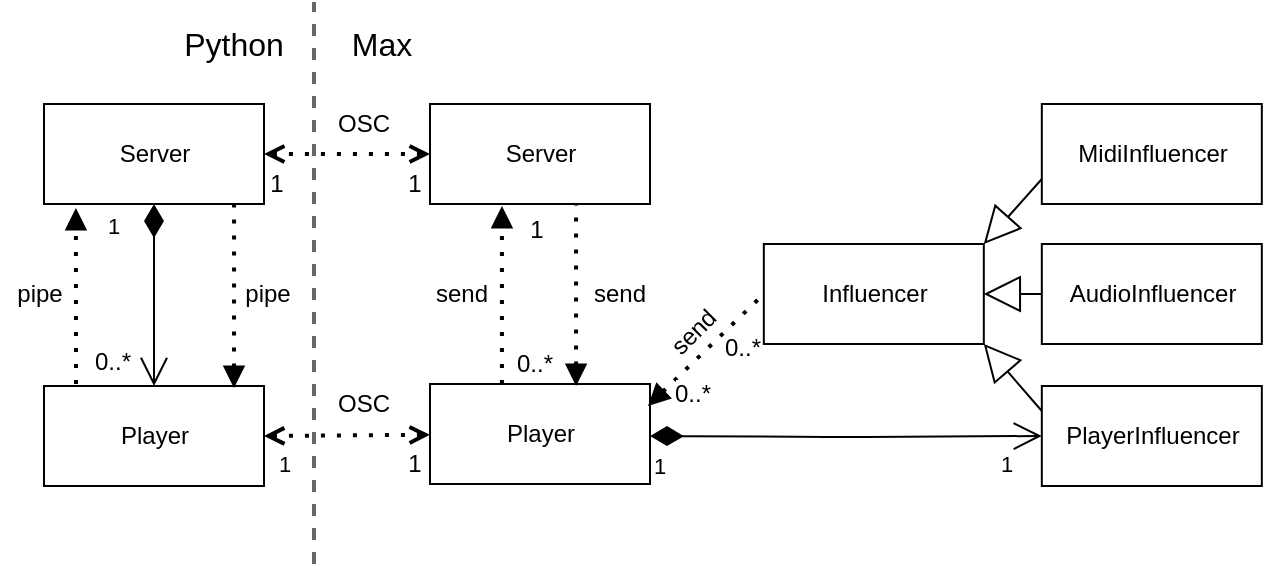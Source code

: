 <mxfile version="13.0.1" type="device"><diagram id="iWzbxh9FJQYfzNI8P8uD" name="Page-1"><mxGraphModel dx="946" dy="632" grid="1" gridSize="10" guides="1" tooltips="1" connect="1" arrows="1" fold="1" page="1" pageScale="1" pageWidth="827" pageHeight="1169" math="0" shadow="0"><root><mxCell id="0"/><mxCell id="1" parent="0"/><mxCell id="nUo-u04hu9_aaR9tCEJG-4" value="Server" style="html=1;" parent="1" vertex="1"><mxGeometry x="87" y="300" width="110" height="50" as="geometry"/></mxCell><mxCell id="nUo-u04hu9_aaR9tCEJG-5" value="Server" style="html=1;" parent="1" vertex="1"><mxGeometry x="280" y="300" width="110" height="50" as="geometry"/></mxCell><mxCell id="nUo-u04hu9_aaR9tCEJG-6" value="Player" style="html=1;" parent="1" vertex="1"><mxGeometry x="87" y="441" width="110" height="50" as="geometry"/></mxCell><mxCell id="nUo-u04hu9_aaR9tCEJG-7" value="Player" style="html=1;" parent="1" vertex="1"><mxGeometry x="280" y="440" width="110" height="50" as="geometry"/></mxCell><mxCell id="nUo-u04hu9_aaR9tCEJG-8" value="Influencer" style="html=1;" parent="1" vertex="1"><mxGeometry x="446.91" y="370" width="110" height="50" as="geometry"/></mxCell><mxCell id="nUo-u04hu9_aaR9tCEJG-9" value="MidiInfluencer" style="html=1;" parent="1" vertex="1"><mxGeometry x="585.91" y="300" width="110" height="50" as="geometry"/></mxCell><mxCell id="nUo-u04hu9_aaR9tCEJG-10" value="AudioInfluencer" style="html=1;" parent="1" vertex="1"><mxGeometry x="585.91" y="370" width="110" height="50" as="geometry"/></mxCell><mxCell id="nUo-u04hu9_aaR9tCEJG-11" value="PlayerInfluencer" style="html=1;" parent="1" vertex="1"><mxGeometry x="585.91" y="441" width="110" height="50" as="geometry"/></mxCell><mxCell id="nUo-u04hu9_aaR9tCEJG-13" value="" style="endArrow=block;endSize=16;endFill=0;html=1;entryX=1;entryY=0;entryDx=0;entryDy=0;exitX=0;exitY=0.75;exitDx=0;exitDy=0;" parent="1" source="nUo-u04hu9_aaR9tCEJG-9" target="nUo-u04hu9_aaR9tCEJG-8" edge="1"><mxGeometry width="160" relative="1" as="geometry"><mxPoint x="451.91" y="324.5" as="sourcePoint"/><mxPoint x="611.91" y="324.5" as="targetPoint"/></mxGeometry></mxCell><mxCell id="nUo-u04hu9_aaR9tCEJG-14" value="" style="endArrow=block;endSize=16;endFill=0;html=1;exitX=0;exitY=0.5;exitDx=0;exitDy=0;entryX=1;entryY=0.5;entryDx=0;entryDy=0;" parent="1" source="nUo-u04hu9_aaR9tCEJG-10" target="nUo-u04hu9_aaR9tCEJG-8" edge="1"><mxGeometry width="160" relative="1" as="geometry"><mxPoint x="626.91" y="335" as="sourcePoint"/><mxPoint x="556.91" y="390" as="targetPoint"/></mxGeometry></mxCell><mxCell id="nUo-u04hu9_aaR9tCEJG-15" value="" style="endArrow=block;endSize=16;endFill=0;html=1;entryX=1;entryY=1;entryDx=0;entryDy=0;exitX=0;exitY=0.25;exitDx=0;exitDy=0;" parent="1" source="nUo-u04hu9_aaR9tCEJG-11" target="nUo-u04hu9_aaR9tCEJG-8" edge="1"><mxGeometry width="160" relative="1" as="geometry"><mxPoint x="606.91" y="335" as="sourcePoint"/><mxPoint x="566.91" y="380" as="targetPoint"/></mxGeometry></mxCell><mxCell id="nUo-u04hu9_aaR9tCEJG-16" value="1" style="endArrow=open;html=1;endSize=12;startArrow=diamondThin;startSize=14;startFill=1;edgeStyle=orthogonalEdgeStyle;align=left;verticalAlign=bottom;entryX=0;entryY=0.5;entryDx=0;entryDy=0;" parent="1" target="nUo-u04hu9_aaR9tCEJG-11" edge="1"><mxGeometry x="-1" y="-24" relative="1" as="geometry"><mxPoint x="390" y="466" as="sourcePoint"/><mxPoint x="550" y="466" as="targetPoint"/><mxPoint as="offset"/></mxGeometry></mxCell><mxCell id="nUo-u04hu9_aaR9tCEJG-17" value="1" style="edgeLabel;html=1;align=center;verticalAlign=middle;resizable=0;points=[];" parent="nUo-u04hu9_aaR9tCEJG-16" vertex="1" connectable="0"><mxGeometry x="0.912" y="7" relative="1" as="geometry"><mxPoint x="-10" y="21" as="offset"/></mxGeometry></mxCell><mxCell id="ySxkqWjGEcHtTGQS06Tp-1" value="" style="endArrow=open;dashed=1;html=1;dashPattern=1 3;strokeWidth=2;startArrow=open;startFill=0;endFill=0;exitX=1;exitY=0.5;exitDx=0;exitDy=0;entryX=0;entryY=0.5;entryDx=0;entryDy=0;fillColor=#dae8fc;" parent="1" source="nUo-u04hu9_aaR9tCEJG-4" target="nUo-u04hu9_aaR9tCEJG-5" edge="1"><mxGeometry width="50" height="50" relative="1" as="geometry"><mxPoint x="200" y="350" as="sourcePoint"/><mxPoint x="250" y="300" as="targetPoint"/></mxGeometry></mxCell><mxCell id="ySxkqWjGEcHtTGQS06Tp-21" value="1" style="edgeLabel;html=1;align=center;verticalAlign=middle;resizable=0;points=[];fontSize=12;" parent="ySxkqWjGEcHtTGQS06Tp-1" vertex="1" connectable="0"><mxGeometry x="-0.56" y="-2" relative="1" as="geometry"><mxPoint x="-13" y="13" as="offset"/></mxGeometry></mxCell><mxCell id="ySxkqWjGEcHtTGQS06Tp-22" value="1" style="edgeLabel;html=1;align=center;verticalAlign=middle;resizable=0;points=[];fontSize=12;" parent="ySxkqWjGEcHtTGQS06Tp-1" vertex="1" connectable="0"><mxGeometry x="0.74" relative="1" as="geometry"><mxPoint x="3" y="15" as="offset"/></mxGeometry></mxCell><mxCell id="ySxkqWjGEcHtTGQS06Tp-2" value="" style="endArrow=open;dashed=1;html=1;dashPattern=1 3;strokeWidth=2;startArrow=open;startFill=0;endFill=0;exitX=1;exitY=0.5;exitDx=0;exitDy=0;" parent="1" source="nUo-u04hu9_aaR9tCEJG-6" target="nUo-u04hu9_aaR9tCEJG-7" edge="1"><mxGeometry width="50" height="50" relative="1" as="geometry"><mxPoint x="230" y="480" as="sourcePoint"/><mxPoint x="280" y="464.5" as="targetPoint"/></mxGeometry></mxCell><mxCell id="ySxkqWjGEcHtTGQS06Tp-20" value="1" style="edgeLabel;html=1;align=center;verticalAlign=middle;resizable=0;points=[];fontSize=12;" parent="ySxkqWjGEcHtTGQS06Tp-2" vertex="1" connectable="0"><mxGeometry x="0.78" relative="1" as="geometry"><mxPoint x="1" y="14.57" as="offset"/></mxGeometry></mxCell><mxCell id="ySxkqWjGEcHtTGQS06Tp-3" value="" style="endArrow=block;dashed=1;html=1;dashPattern=1 3;strokeWidth=2;entryX=0.327;entryY=1.02;entryDx=0;entryDy=0;exitX=0.327;exitY=0;exitDx=0;exitDy=0;startArrow=none;startFill=0;endFill=1;entryPerimeter=0;exitPerimeter=0;" parent="1" source="nUo-u04hu9_aaR9tCEJG-7" target="nUo-u04hu9_aaR9tCEJG-5" edge="1"><mxGeometry width="50" height="50" relative="1" as="geometry"><mxPoint x="290" y="420" as="sourcePoint"/><mxPoint x="340" y="370" as="targetPoint"/></mxGeometry></mxCell><mxCell id="ySxkqWjGEcHtTGQS06Tp-25" value="1" style="edgeLabel;html=1;align=center;verticalAlign=middle;resizable=0;points=[];fontSize=12;" parent="ySxkqWjGEcHtTGQS06Tp-3" vertex="1" connectable="0"><mxGeometry x="0.73" y="-1" relative="1" as="geometry"><mxPoint x="16" as="offset"/></mxGeometry></mxCell><mxCell id="ySxkqWjGEcHtTGQS06Tp-26" value="0..*" style="edgeLabel;html=1;align=center;verticalAlign=middle;resizable=0;points=[];fontSize=12;" parent="ySxkqWjGEcHtTGQS06Tp-3" vertex="1" connectable="0"><mxGeometry x="-0.775" y="1" relative="1" as="geometry"><mxPoint x="17" as="offset"/></mxGeometry></mxCell><mxCell id="ySxkqWjGEcHtTGQS06Tp-4" value="" style="endArrow=none;dashed=1;html=1;dashPattern=1 3;strokeWidth=2;exitX=0.664;exitY=0.02;exitDx=0;exitDy=0;startArrow=block;startFill=1;exitPerimeter=0;entryX=0.664;entryY=1;entryDx=0;entryDy=0;entryPerimeter=0;" parent="1" source="nUo-u04hu9_aaR9tCEJG-7" target="nUo-u04hu9_aaR9tCEJG-5" edge="1"><mxGeometry width="50" height="50" relative="1" as="geometry"><mxPoint x="340" y="440" as="sourcePoint"/><mxPoint x="340" y="350" as="targetPoint"/></mxGeometry></mxCell><mxCell id="ySxkqWjGEcHtTGQS06Tp-5" value="" style="endArrow=none;dashed=1;html=1;dashPattern=1 3;strokeWidth=2;entryX=0;entryY=0.5;entryDx=0;entryDy=0;exitX=0.25;exitY=0;exitDx=0;exitDy=0;startArrow=block;startFill=1;" parent="1" target="nUo-u04hu9_aaR9tCEJG-8" edge="1"><mxGeometry width="50" height="50" relative="1" as="geometry"><mxPoint x="389" y="451" as="sourcePoint"/><mxPoint x="389" y="361" as="targetPoint"/></mxGeometry></mxCell><mxCell id="ySxkqWjGEcHtTGQS06Tp-23" value="0..*" style="edgeLabel;html=1;align=center;verticalAlign=middle;resizable=0;points=[];fontSize=12;" parent="ySxkqWjGEcHtTGQS06Tp-5" vertex="1" connectable="0"><mxGeometry x="0.707" relative="1" as="geometry"><mxPoint x="-3" y="18.97" as="offset"/></mxGeometry></mxCell><mxCell id="ySxkqWjGEcHtTGQS06Tp-10" value="Python" style="text;html=1;strokeColor=none;fillColor=none;align=center;verticalAlign=middle;whiteSpace=wrap;rounded=0;fontSize=16;" parent="1" vertex="1"><mxGeometry x="162" y="260" width="40" height="20" as="geometry"/></mxCell><mxCell id="ySxkqWjGEcHtTGQS06Tp-11" value="Max" style="text;html=1;strokeColor=none;fillColor=none;align=center;verticalAlign=middle;whiteSpace=wrap;rounded=0;fontSize=16;" parent="1" vertex="1"><mxGeometry x="236" y="260" width="40" height="20" as="geometry"/></mxCell><mxCell id="ySxkqWjGEcHtTGQS06Tp-12" value="OSC" style="text;html=1;strokeColor=none;fillColor=none;align=center;verticalAlign=middle;whiteSpace=wrap;rounded=0;fontSize=12;opacity=20;" parent="1" vertex="1"><mxGeometry x="227" y="300" width="40" height="20" as="geometry"/></mxCell><mxCell id="ySxkqWjGEcHtTGQS06Tp-13" value="" style="endArrow=block;dashed=1;html=1;dashPattern=1 3;strokeWidth=2;startArrow=none;startFill=0;endFill=1;entryX=0.145;entryY=1.04;entryDx=0;entryDy=0;entryPerimeter=0;" parent="1" target="nUo-u04hu9_aaR9tCEJG-4" edge="1"><mxGeometry width="50" height="50" relative="1" as="geometry"><mxPoint x="103" y="440" as="sourcePoint"/><mxPoint x="127" y="360" as="targetPoint"/></mxGeometry></mxCell><mxCell id="ySxkqWjGEcHtTGQS06Tp-14" value="" style="endArrow=none;dashed=1;html=1;dashPattern=1 3;strokeWidth=2;startArrow=block;startFill=1;entryX=0.864;entryY=0.98;entryDx=0;entryDy=0;entryPerimeter=0;" parent="1" target="nUo-u04hu9_aaR9tCEJG-4" edge="1"><mxGeometry width="50" height="50" relative="1" as="geometry"><mxPoint x="182" y="442" as="sourcePoint"/><mxPoint x="167" y="340" as="targetPoint"/></mxGeometry></mxCell><mxCell id="ySxkqWjGEcHtTGQS06Tp-15" value="1" style="endArrow=open;html=1;endSize=12;startArrow=diamondThin;startSize=14;startFill=1;edgeStyle=orthogonalEdgeStyle;align=left;verticalAlign=bottom;entryX=0.5;entryY=0;entryDx=0;entryDy=0;exitX=0.5;exitY=1;exitDx=0;exitDy=0;" parent="1" source="nUo-u04hu9_aaR9tCEJG-4" target="nUo-u04hu9_aaR9tCEJG-6" edge="1"><mxGeometry x="-0.56" y="-25" relative="1" as="geometry"><mxPoint x="147" y="369" as="sourcePoint"/><mxPoint x="377" y="369" as="targetPoint"/><mxPoint as="offset"/></mxGeometry></mxCell><mxCell id="ySxkqWjGEcHtTGQS06Tp-16" value="1" style="edgeLabel;html=1;align=center;verticalAlign=middle;resizable=0;points=[];" parent="ySxkqWjGEcHtTGQS06Tp-15" vertex="1" connectable="0"><mxGeometry x="0.912" y="7" relative="1" as="geometry"><mxPoint x="58" y="43" as="offset"/></mxGeometry></mxCell><mxCell id="ySxkqWjGEcHtTGQS06Tp-17" value="0..*" style="edgeLabel;html=1;align=center;verticalAlign=middle;resizable=0;points=[];fontSize=12;" parent="ySxkqWjGEcHtTGQS06Tp-15" vertex="1" connectable="0"><mxGeometry x="0.846" y="-3" relative="1" as="geometry"><mxPoint x="-18" y="-5" as="offset"/></mxGeometry></mxCell><mxCell id="ySxkqWjGEcHtTGQS06Tp-18" value="OSC" style="text;html=1;strokeColor=none;fillColor=none;align=center;verticalAlign=middle;whiteSpace=wrap;rounded=0;fontSize=12;opacity=20;" parent="1" vertex="1"><mxGeometry x="227" y="440" width="40" height="20" as="geometry"/></mxCell><mxCell id="ySxkqWjGEcHtTGQS06Tp-24" value="0..*" style="edgeLabel;html=1;align=center;verticalAlign=middle;resizable=0;points=[];fontSize=12;" parent="1" vertex="1" connectable="0"><mxGeometry x="480.005" y="407.001" as="geometry"><mxPoint x="-69" y="38" as="offset"/></mxGeometry></mxCell><mxCell id="ySxkqWjGEcHtTGQS06Tp-27" value="pipe" style="text;html=1;strokeColor=none;fillColor=none;align=center;verticalAlign=middle;whiteSpace=wrap;rounded=0;fontSize=12;opacity=20;" parent="1" vertex="1"><mxGeometry x="179" y="385" width="40" height="20" as="geometry"/></mxCell><mxCell id="ySxkqWjGEcHtTGQS06Tp-28" value="pipe" style="text;html=1;strokeColor=none;fillColor=none;align=center;verticalAlign=middle;whiteSpace=wrap;rounded=0;fontSize=12;opacity=20;" parent="1" vertex="1"><mxGeometry x="65" y="385" width="40" height="20" as="geometry"/></mxCell><mxCell id="ySxkqWjGEcHtTGQS06Tp-29" value="send" style="text;html=1;strokeColor=none;fillColor=none;align=center;verticalAlign=middle;whiteSpace=wrap;rounded=0;fontSize=12;opacity=20;" parent="1" vertex="1"><mxGeometry x="276" y="385" width="40" height="20" as="geometry"/></mxCell><mxCell id="ySxkqWjGEcHtTGQS06Tp-30" value="send" style="text;html=1;strokeColor=none;fillColor=none;align=center;verticalAlign=middle;whiteSpace=wrap;rounded=0;fontSize=12;opacity=20;" parent="1" vertex="1"><mxGeometry x="355" y="385" width="40" height="20" as="geometry"/></mxCell><mxCell id="ySxkqWjGEcHtTGQS06Tp-31" value="send" style="text;html=1;strokeColor=none;fillColor=none;align=center;verticalAlign=middle;whiteSpace=wrap;rounded=0;fontSize=12;opacity=20;rotation=-45;" parent="1" vertex="1"><mxGeometry x="392" y="404" width="40" height="20" as="geometry"/></mxCell><mxCell id="ySxkqWjGEcHtTGQS06Tp-33" value="" style="endArrow=none;dashed=1;html=1;strokeColor=#000000;fontSize=12;strokeWidth=2;opacity=60;" parent="1" edge="1"><mxGeometry width="50" height="50" relative="1" as="geometry"><mxPoint x="222" y="530" as="sourcePoint"/><mxPoint x="222" y="249" as="targetPoint"/></mxGeometry></mxCell></root></mxGraphModel></diagram></mxfile>